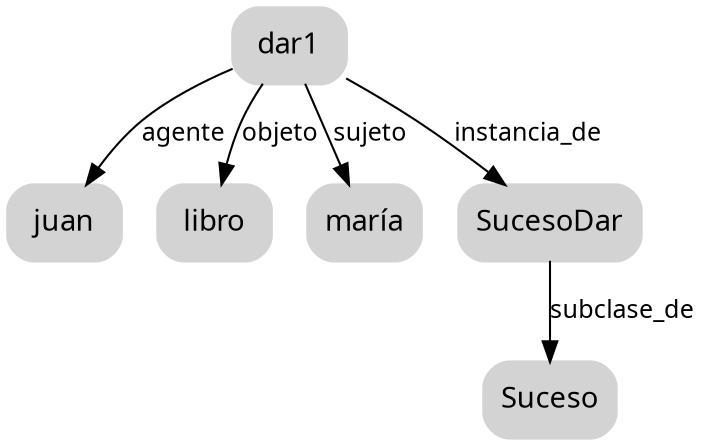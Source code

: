 digraph ejercicio2 {
    node  [style="rounded,filled,bold", shape=box, fontname="Nimbus", color="lightgray"];
    edge  [fontname="Nimbus" weight=2, fontsize=12]

    D -> A [ label = "agente" ];
    D -> B [ label = "objeto"];
    D -> C [ label = "sujeto"];
    D -> E [ label = "instancia_de"];
    E -> F [ label = "subclase_de"];

    A [label="juan"];
    B [label="libro"];
    C [label="maría"];
    D [label="dar1"];
    E [label="SucesoDar"];
    F [label="Suceso"];
}
